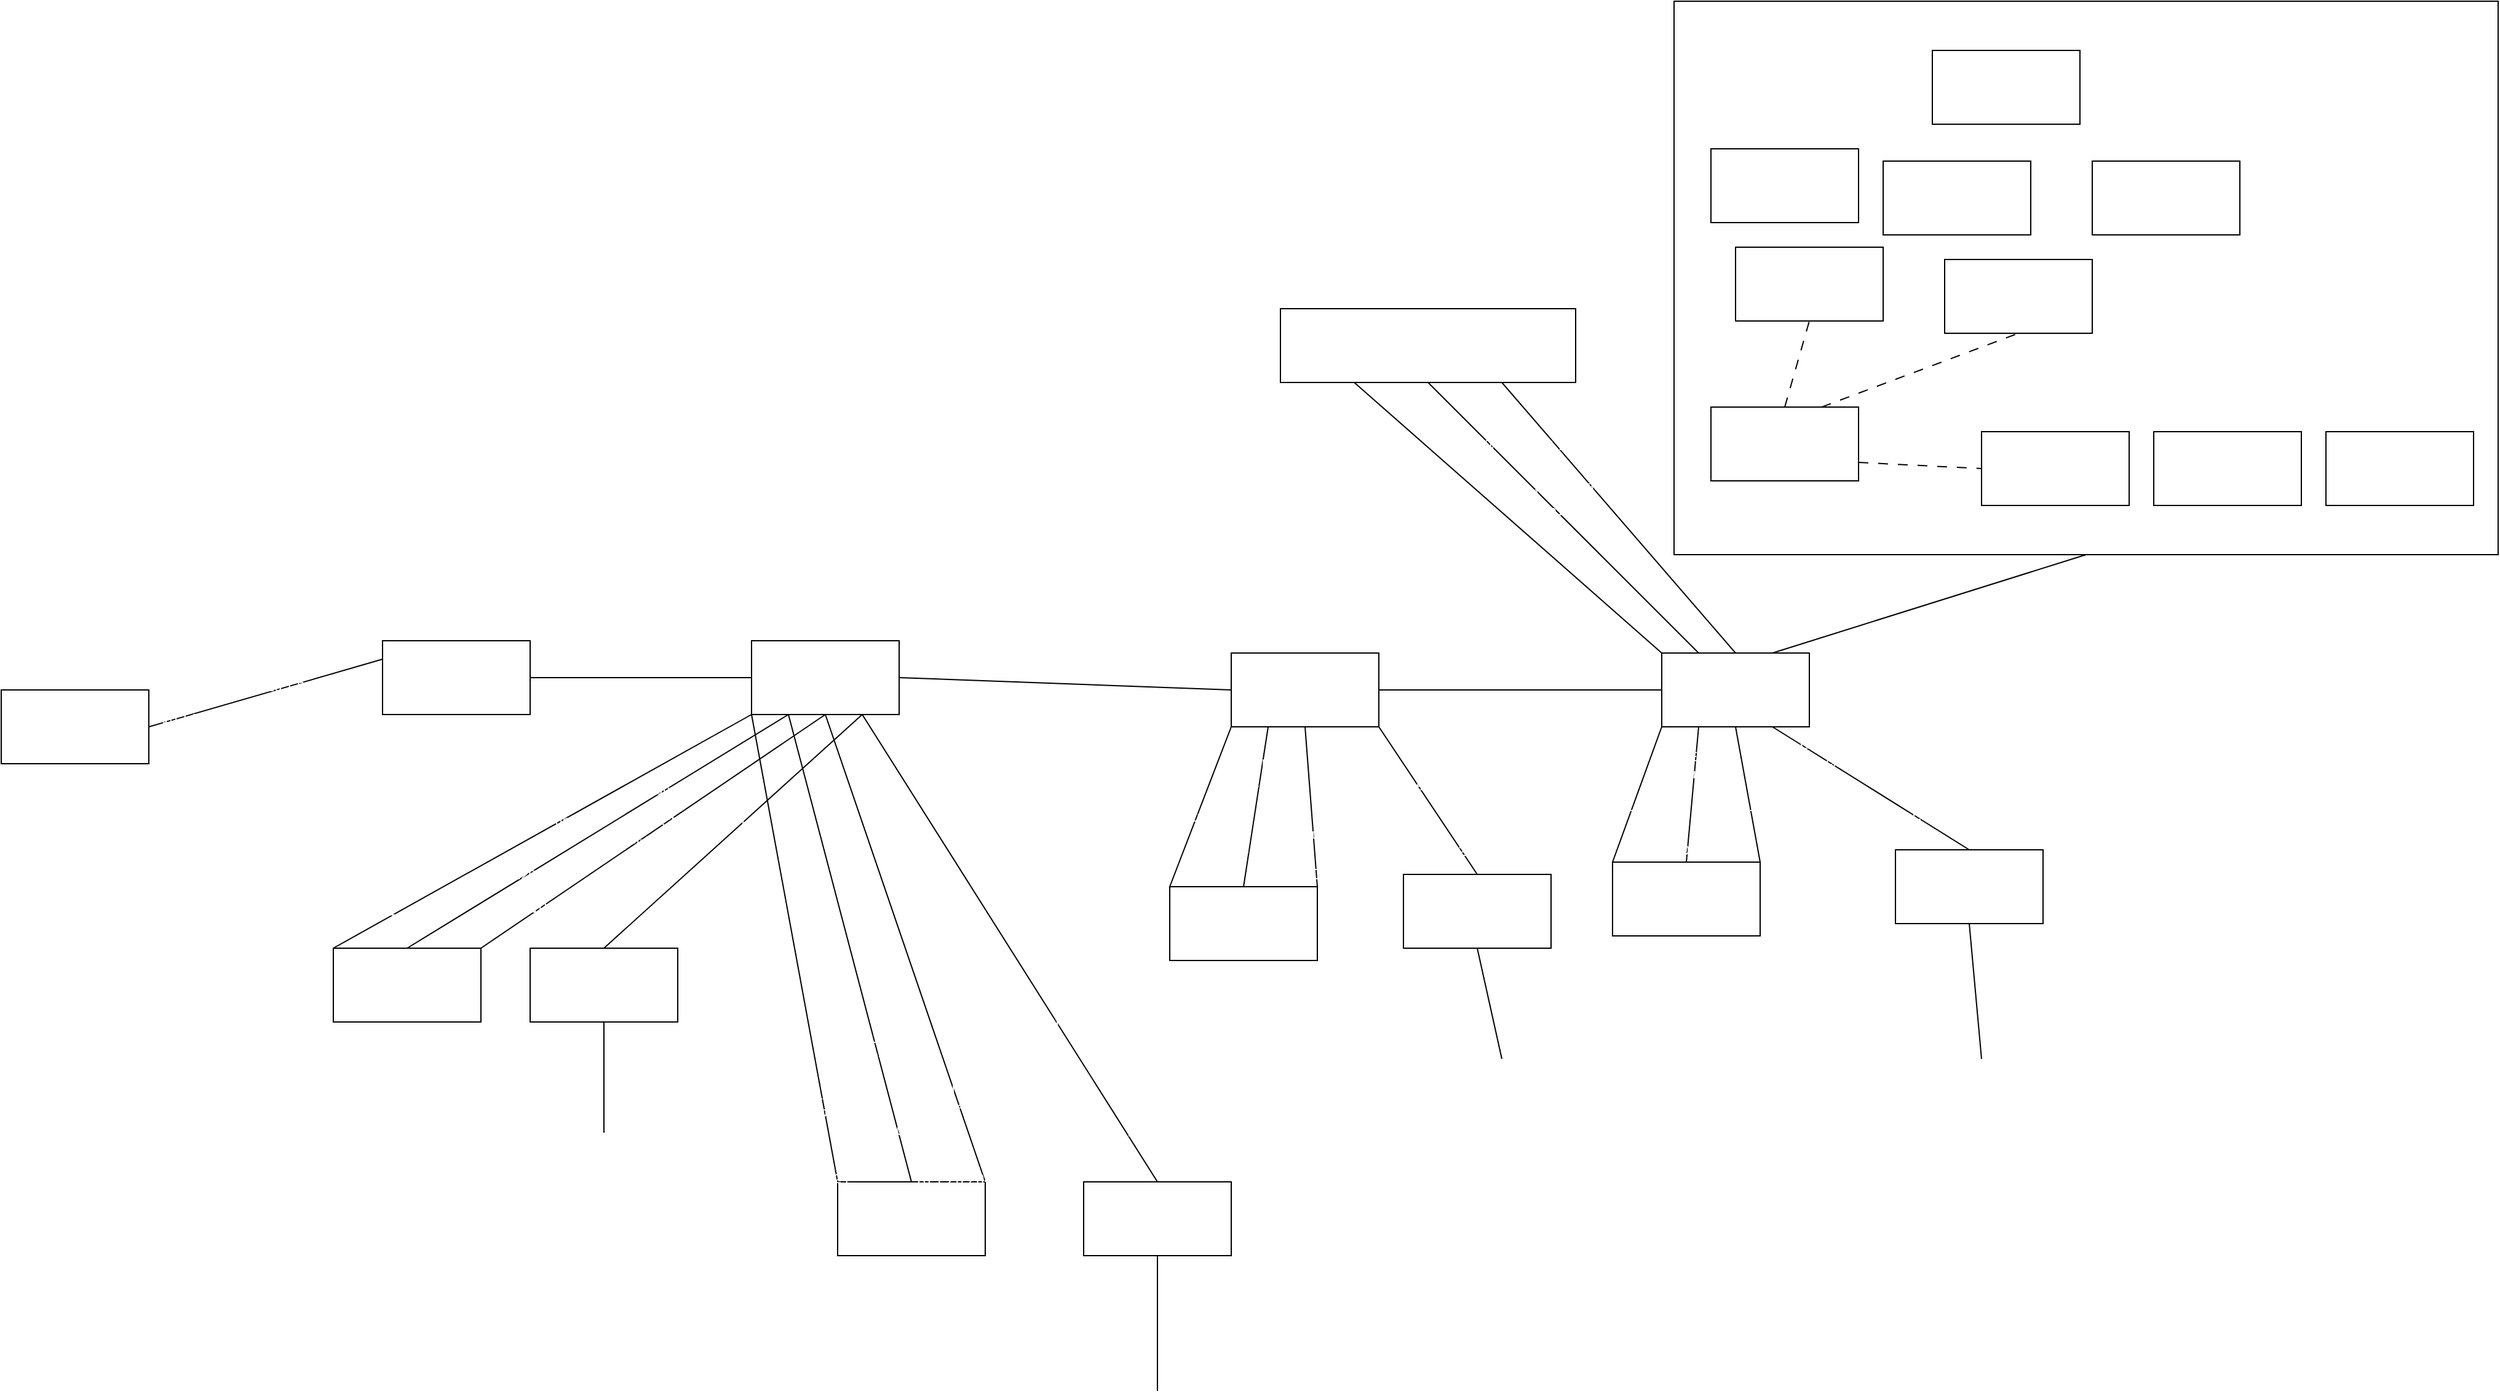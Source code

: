 <mxfile>
    <diagram id="b77qTlxBt0zyxVYEo7v-" name="Page-1">
        <mxGraphModel dx="4225" dy="2852" grid="1" gridSize="10" guides="1" tooltips="1" connect="1" arrows="1" fold="1" page="1" pageScale="1" pageWidth="850" pageHeight="1100" math="0" shadow="0">
            <root>
                <mxCell id="0"/>
                <mxCell id="1" parent="0"/>
                <mxCell id="2" value="" style="rounded=0;whiteSpace=wrap;html=1;fillColor=none;fontFamily=Helvetica;fontColor=#FFFFFF;fontStyle=0;labelBackgroundColor=none;" parent="1" vertex="1">
                    <mxGeometry x="280" y="-180" width="670" height="450" as="geometry"/>
                </mxCell>
                <mxCell id="3" value="CU-CP .50&lt;br&gt;10.1.20.50" style="rounded=0;whiteSpace=wrap;html=1;fontFamily=Helvetica;fontColor=#FFFFFF;fontStyle=0;labelBackgroundColor=none;" parent="1" vertex="1">
                    <mxGeometry x="-40" y="70" width="240" height="60" as="geometry"/>
                </mxCell>
                <mxCell id="6" value="" style="endArrow=none;html=1;entryX=0.5;entryY=1;entryDx=0;entryDy=0;exitX=0.25;exitY=0;exitDx=0;exitDy=0;fontFamily=Helvetica;fontColor=#FFFFFF;fontStyle=0;labelBackgroundColor=none;" parent="1" source="112" target="3" edge="1">
                    <mxGeometry width="50" height="50" relative="1" as="geometry">
                        <mxPoint x="97" y="280" as="sourcePoint"/>
                        <mxPoint x="-20" y="250" as="targetPoint"/>
                    </mxGeometry>
                </mxCell>
                <mxCell id="7" value="E1&lt;br&gt;if-cu-cp-e1" style="edgeLabel;html=1;align=center;verticalAlign=middle;resizable=0;points=[];fontFamily=Helvetica;fontColor=#FFFFFF;fontStyle=0;labelBackgroundColor=none;" parent="6" vertex="1" connectable="0">
                    <mxGeometry x="0.278" relative="1" as="geometry">
                        <mxPoint x="4" y="17" as="offset"/>
                    </mxGeometry>
                </mxCell>
                <mxCell id="9" value="10.1.150.50/24" style="edgeLabel;html=1;align=center;verticalAlign=middle;resizable=0;points=[];fontFamily=Helvetica;fontColor=#FFFFFF;fontStyle=0;labelBackgroundColor=none;" parent="6" vertex="1" connectable="0">
                    <mxGeometry x="0.336" y="-1" relative="1" as="geometry">
                        <mxPoint x="-44" y="-22" as="offset"/>
                    </mxGeometry>
                </mxCell>
                <mxCell id="18" value="DU .10" style="rounded=0;whiteSpace=wrap;html=1;fontFamily=Helvetica;fontColor=#FFFFFF;fontStyle=0;labelBackgroundColor=none;" parent="1" vertex="1">
                    <mxGeometry x="-770" y="340" width="120" height="60" as="geometry"/>
                </mxCell>
                <mxCell id="32" value="UE .100" style="rounded=0;whiteSpace=wrap;html=1;fontFamily=Helvetica;fontColor=#FFFFFF;fontStyle=0;labelBackgroundColor=none;" parent="1" vertex="1">
                    <mxGeometry x="-1080" y="380" width="120" height="60" as="geometry"/>
                </mxCell>
                <mxCell id="33" value="" style="endArrow=none;html=1;entryX=0.25;entryY=1;entryDx=0;entryDy=0;exitX=0;exitY=0;exitDx=0;exitDy=0;fontFamily=Helvetica;fontColor=#FFFFFF;fontStyle=0;labelBackgroundColor=none;" parent="1" source="112" target="3" edge="1">
                    <mxGeometry width="50" height="50" relative="1" as="geometry">
                        <mxPoint x="57" y="281.02" as="sourcePoint"/>
                        <mxPoint x="170" y="250" as="targetPoint"/>
                    </mxGeometry>
                </mxCell>
                <mxCell id="34" value="F1-C&lt;br&gt;if-cu-cp-f1c" style="edgeLabel;html=1;align=center;verticalAlign=middle;resizable=0;points=[];fontFamily=Helvetica;fontColor=#FFFFFF;fontStyle=0;labelBackgroundColor=none;" parent="33" vertex="1" connectable="0">
                    <mxGeometry x="0.278" relative="1" as="geometry">
                        <mxPoint x="-20" y="21" as="offset"/>
                    </mxGeometry>
                </mxCell>
                <mxCell id="36" value="10.1.100.50/24" style="edgeLabel;html=1;align=center;verticalAlign=middle;resizable=0;points=[];fontFamily=Helvetica;fontColor=#FFFFFF;fontStyle=0;labelBackgroundColor=none;" parent="33" vertex="1" connectable="0">
                    <mxGeometry x="0.652" y="1" relative="1" as="geometry">
                        <mxPoint x="-53" y="11" as="offset"/>
                    </mxGeometry>
                </mxCell>
                <mxCell id="37" value="" style="endArrow=none;html=1;entryX=0;entryY=0.25;entryDx=0;entryDy=0;exitX=1;exitY=0.5;exitDx=0;exitDy=0;fontFamily=Helvetica;fontColor=#FFFFFF;fontStyle=0;labelBackgroundColor=none;" parent="1" source="32" target="18" edge="1">
                    <mxGeometry width="50" height="50" relative="1" as="geometry">
                        <mxPoint x="-40" y="580" as="sourcePoint"/>
                        <mxPoint x="10" y="530" as="targetPoint"/>
                    </mxGeometry>
                </mxCell>
                <mxCell id="38" value="10.1.50.100/25" style="edgeLabel;html=1;align=center;verticalAlign=middle;resizable=0;points=[];fontFamily=Helvetica;fontColor=#FFFFFF;fontStyle=0;labelBackgroundColor=none;" parent="37" vertex="1" connectable="0">
                    <mxGeometry x="-0.631" y="2" relative="1" as="geometry">
                        <mxPoint x="12" y="5" as="offset"/>
                    </mxGeometry>
                </mxCell>
                <mxCell id="39" value="10.1.50.10/24" style="edgeLabel;html=1;align=center;verticalAlign=middle;resizable=0;points=[];fontFamily=Helvetica;fontColor=#FFFFFF;fontStyle=0;labelBackgroundColor=none;" parent="37" vertex="1" connectable="0">
                    <mxGeometry x="0.347" y="-4" relative="1" as="geometry">
                        <mxPoint as="offset"/>
                    </mxGeometry>
                </mxCell>
                <mxCell id="44" value="AMF&lt;br&gt;10.1.20.10" style="rounded=0;whiteSpace=wrap;html=1;fontFamily=Helvetica;fontColor=#FFFFFF;fontStyle=0;labelBackgroundColor=none;" parent="1" vertex="1">
                    <mxGeometry x="310" y="150" width="120" height="60" as="geometry"/>
                </mxCell>
                <mxCell id="49" value="SMF-1&lt;br&gt;10.1.20.51" style="rounded=0;whiteSpace=wrap;html=1;fontFamily=Helvetica;fontColor=#FFFFFF;fontStyle=0;labelBackgroundColor=none;" parent="1" vertex="1">
                    <mxGeometry x="530" y="170" width="120" height="60" as="geometry"/>
                </mxCell>
                <mxCell id="50" value="" style="endArrow=none;html=1;exitX=1;exitY=0.75;exitDx=0;exitDy=0;entryX=0;entryY=0.5;entryDx=0;entryDy=0;dashed=1;dashPattern=8 8;fontFamily=Helvetica;fontColor=#FFFFFF;fontStyle=0;labelBackgroundColor=none;" parent="1" source="44" target="49" edge="1">
                    <mxGeometry width="50" height="50" relative="1" as="geometry">
                        <mxPoint x="500" y="160" as="sourcePoint"/>
                        <mxPoint x="550" y="110" as="targetPoint"/>
                    </mxGeometry>
                </mxCell>
                <mxCell id="51" value="AUSF&lt;br&gt;10.1.20.12" style="rounded=0;whiteSpace=wrap;html=1;fontFamily=Helvetica;fontColor=#FFFFFF;fontStyle=0;labelBackgroundColor=none;" parent="1" vertex="1">
                    <mxGeometry x="330" y="20" width="120" height="60" as="geometry"/>
                </mxCell>
                <mxCell id="52" value="UDM&lt;br&gt;10.1.20.13" style="rounded=0;whiteSpace=wrap;html=1;fontFamily=Helvetica;fontColor=#FFFFFF;fontStyle=0;labelBackgroundColor=none;" parent="1" vertex="1">
                    <mxGeometry x="500" y="30" width="120" height="60" as="geometry"/>
                </mxCell>
                <mxCell id="53" value="" style="endArrow=none;html=1;exitX=0.5;exitY=0;exitDx=0;exitDy=0;entryX=0.5;entryY=1;entryDx=0;entryDy=0;dashed=1;dashPattern=8 8;fontFamily=Helvetica;fontColor=#FFFFFF;fontStyle=0;labelBackgroundColor=none;" parent="1" source="44" target="51" edge="1">
                    <mxGeometry width="50" height="50" relative="1" as="geometry">
                        <mxPoint x="440" y="175" as="sourcePoint"/>
                        <mxPoint x="770" y="170" as="targetPoint"/>
                    </mxGeometry>
                </mxCell>
                <mxCell id="54" value="" style="endArrow=none;html=1;exitX=0.75;exitY=0;exitDx=0;exitDy=0;entryX=0.5;entryY=1;entryDx=0;entryDy=0;dashed=1;dashPattern=8 8;fontFamily=Helvetica;fontColor=#FFFFFF;fontStyle=0;labelBackgroundColor=none;" parent="1" source="44" target="52" edge="1">
                    <mxGeometry width="50" height="50" relative="1" as="geometry">
                        <mxPoint x="450" y="185" as="sourcePoint"/>
                        <mxPoint x="780" y="180" as="targetPoint"/>
                    </mxGeometry>
                </mxCell>
                <mxCell id="55" value="UDR&lt;br&gt;10.1.20.14" style="rounded=0;whiteSpace=wrap;html=1;fontFamily=Helvetica;fontColor=#FFFFFF;fontStyle=0;labelBackgroundColor=none;" parent="1" vertex="1">
                    <mxGeometry x="450" y="-50" width="120" height="60" as="geometry"/>
                </mxCell>
                <mxCell id="56" value="NRF&lt;br&gt;10.1.20.15" style="rounded=0;whiteSpace=wrap;html=1;fontFamily=Helvetica;fontColor=#FFFFFF;fontStyle=0;labelBackgroundColor=none;" parent="1" vertex="1">
                    <mxGeometry x="620" y="-50" width="120" height="60" as="geometry"/>
                </mxCell>
                <mxCell id="69" value="10.1.20.0/24" style="text;html=1;align=center;verticalAlign=middle;resizable=0;points=[];autosize=1;strokeColor=none;fillColor=none;fontFamily=Helvetica;fontColor=#FFFFFF;fontStyle=0;labelBackgroundColor=none;" parent="1" vertex="1">
                    <mxGeometry x="285" y="-90" width="90" height="30" as="geometry"/>
                </mxCell>
                <mxCell id="72" value="MYSQL&lt;br&gt;10.1.20.16" style="rounded=0;whiteSpace=wrap;html=1;fontFamily=Helvetica;fontColor=#FFFFFF;fontStyle=0;labelBackgroundColor=none;" parent="1" vertex="1">
                    <mxGeometry x="310" y="-60" width="120" height="60" as="geometry"/>
                </mxCell>
                <mxCell id="73" value="" style="endArrow=none;html=1;exitX=1;exitY=0.5;exitDx=0;exitDy=0;entryX=0;entryY=0.5;entryDx=0;entryDy=0;fontFamily=Helvetica;fontColor=#FFFFFF;fontStyle=0;labelBackgroundColor=none;" parent="1" source="18" target="110" edge="1">
                    <mxGeometry width="50" height="50" relative="1" as="geometry">
                        <mxPoint x="-30" y="520" as="sourcePoint"/>
                        <mxPoint x="-252.34" y="507.02" as="targetPoint"/>
                    </mxGeometry>
                </mxCell>
                <mxCell id="74" value="F1-UC&lt;br&gt;if-du-f1uc" style="edgeLabel;html=1;align=center;verticalAlign=middle;resizable=0;points=[];fontFamily=Helvetica;fontColor=#FFFFFF;fontStyle=0;labelBackgroundColor=none;" parent="73" vertex="1" connectable="0">
                    <mxGeometry x="0.188" y="1" relative="1" as="geometry">
                        <mxPoint x="-7" y="-19" as="offset"/>
                    </mxGeometry>
                </mxCell>
                <mxCell id="160" value="10.1.100.10" style="edgeLabel;html=1;align=center;verticalAlign=middle;resizable=0;points=[];fontFamily=Helvetica;fontColor=#FFFFFF;fontStyle=0;labelBackgroundColor=none;" parent="73" vertex="1" connectable="0">
                    <mxGeometry x="-0.616" relative="1" as="geometry">
                        <mxPoint y="20" as="offset"/>
                    </mxGeometry>
                </mxCell>
                <mxCell id="89" value="CU-UP-1 .201" style="rounded=0;whiteSpace=wrap;html=1;fontFamily=Helvetica;fontColor=#FFFFFF;fontStyle=0;labelBackgroundColor=none;" parent="1" vertex="1">
                    <mxGeometry x="-810" y="590" width="120" height="60" as="geometry"/>
                </mxCell>
                <mxCell id="90" value="" style="endArrow=none;html=1;entryX=0.5;entryY=0;entryDx=0;entryDy=0;exitX=0.25;exitY=1;exitDx=0;exitDy=0;fontFamily=Helvetica;fontColor=#FFFFFF;fontStyle=0;labelBackgroundColor=none;" parent="1" source="110" target="89" edge="1">
                    <mxGeometry width="50" height="50" relative="1" as="geometry">
                        <mxPoint x="-248.77" y="506.637" as="sourcePoint"/>
                        <mxPoint x="-120" y="487.72" as="targetPoint"/>
                    </mxGeometry>
                </mxCell>
                <mxCell id="91" value="E1&lt;br&gt;if-cu-up-1-e1" style="edgeLabel;html=1;align=center;verticalAlign=middle;resizable=0;points=[];fontFamily=Helvetica;fontColor=#FFFFFF;fontStyle=0;labelBackgroundColor=none;" parent="90" vertex="1" connectable="0">
                    <mxGeometry x="-0.346" y="1" relative="1" as="geometry">
                        <mxPoint x="-1" y="-9" as="offset"/>
                    </mxGeometry>
                </mxCell>
                <mxCell id="93" value="10.1.150.201/24" style="edgeLabel;html=1;align=center;verticalAlign=middle;resizable=0;points=[];fontFamily=Helvetica;fontColor=#FFFFFF;fontStyle=0;labelBackgroundColor=none;" parent="90" vertex="1" connectable="0">
                    <mxGeometry x="0.459" relative="1" as="geometry">
                        <mxPoint x="2" y="-9" as="offset"/>
                    </mxGeometry>
                </mxCell>
                <mxCell id="94" value="" style="endArrow=none;html=1;entryX=0;entryY=1;entryDx=0;entryDy=0;exitX=0;exitY=0;exitDx=0;exitDy=0;fontFamily=Helvetica;fontColor=#FFFFFF;fontStyle=0;labelBackgroundColor=none;" parent="1" source="89" target="110" edge="1">
                    <mxGeometry width="50" height="50" relative="1" as="geometry">
                        <mxPoint x="-240" y="717.72" as="sourcePoint"/>
                        <mxPoint x="-261.79" y="507.02" as="targetPoint"/>
                    </mxGeometry>
                </mxCell>
                <mxCell id="95" value="F1-U&lt;br&gt;if-cu-up-1-f1u" style="edgeLabel;html=1;align=center;verticalAlign=middle;resizable=0;points=[];fontFamily=Helvetica;fontColor=#FFFFFF;fontStyle=0;labelBackgroundColor=none;" parent="94" vertex="1" connectable="0">
                    <mxGeometry x="0.244" relative="1" as="geometry">
                        <mxPoint x="-24" y="7" as="offset"/>
                    </mxGeometry>
                </mxCell>
                <mxCell id="97" value="10.1.100.201/24" style="edgeLabel;html=1;align=center;verticalAlign=middle;resizable=0;points=[];fontFamily=Helvetica;fontColor=#FFFFFF;fontStyle=0;labelBackgroundColor=none;" parent="94" vertex="1" connectable="0">
                    <mxGeometry x="-0.605" y="1" relative="1" as="geometry">
                        <mxPoint x="-57" y="9" as="offset"/>
                    </mxGeometry>
                </mxCell>
                <mxCell id="98" value="" style="endArrow=none;html=1;exitX=0.5;exitY=0;exitDx=0;exitDy=0;entryX=0.75;entryY=1;entryDx=0;entryDy=0;fontFamily=Helvetica;fontColor=#FFFFFF;fontStyle=0;labelBackgroundColor=none;" parent="1" source="102" target="110" edge="1">
                    <mxGeometry width="50" height="50" relative="1" as="geometry">
                        <mxPoint x="-247.88" y="507.98" as="sourcePoint"/>
                        <mxPoint x="-380" y="400" as="targetPoint"/>
                    </mxGeometry>
                </mxCell>
                <mxCell id="162" value="CN&lt;br&gt;if-upf-1-cn" style="edgeLabel;html=1;align=center;verticalAlign=middle;resizable=0;points=[];fontFamily=Helvetica;fontColor=#FFFFFF;fontStyle=0;labelBackgroundColor=none;" parent="98" vertex="1" connectable="0">
                    <mxGeometry x="-0.073" y="-1" relative="1" as="geometry">
                        <mxPoint x="8" y="-21" as="offset"/>
                    </mxGeometry>
                </mxCell>
                <mxCell id="184" value="&lt;span style=&quot;font-size: 12px;&quot;&gt;10.1.20.101&lt;/span&gt;" style="edgeLabel;html=1;align=center;verticalAlign=middle;resizable=0;points=[];fontFamily=Helvetica;fontColor=#FFFFFF;fontStyle=0;labelBackgroundColor=none;" parent="98" vertex="1" connectable="0">
                    <mxGeometry x="-0.429" y="1" relative="1" as="geometry">
                        <mxPoint x="47" y="19" as="offset"/>
                    </mxGeometry>
                </mxCell>
                <mxCell id="102" value="UPF-1 .101" style="rounded=0;whiteSpace=wrap;html=1;fontFamily=Helvetica;fontColor=#FFFFFF;fontStyle=0;labelBackgroundColor=none;" parent="1" vertex="1">
                    <mxGeometry x="-650" y="590" width="120" height="60" as="geometry"/>
                </mxCell>
                <mxCell id="107" value="" style="endArrow=none;html=1;entryX=0.5;entryY=1;entryDx=0;entryDy=0;fontFamily=Helvetica;fontColor=#FFFFFF;fontStyle=0;labelBackgroundColor=none;" parent="1" target="102" edge="1">
                    <mxGeometry width="50" height="50" relative="1" as="geometry">
                        <mxPoint x="-590" y="740" as="sourcePoint"/>
                        <mxPoint x="380" y="650" as="targetPoint"/>
                    </mxGeometry>
                </mxCell>
                <mxCell id="108" value="N6" style="edgeLabel;html=1;align=center;verticalAlign=middle;resizable=0;points=[];fontFamily=Helvetica;fontColor=#FFFFFF;fontStyle=0;labelBackgroundColor=none;" parent="107" vertex="1" connectable="0">
                    <mxGeometry x="0.24" y="-1" relative="1" as="geometry">
                        <mxPoint x="9" y="-13" as="offset"/>
                    </mxGeometry>
                </mxCell>
                <mxCell id="110" value="Edge L3Switch" style="rounded=0;whiteSpace=wrap;html=1;fontFamily=Helvetica;fontColor=#FFFFFF;fontStyle=0;labelBackgroundColor=none;" parent="1" vertex="1">
                    <mxGeometry x="-470" y="340" width="120" height="60" as="geometry"/>
                </mxCell>
                <mxCell id="111" value="Regional L3Switch" style="rounded=0;whiteSpace=wrap;html=1;fontFamily=Helvetica;fontColor=#FFFFFF;fontStyle=0;labelBackgroundColor=none;" parent="1" vertex="1">
                    <mxGeometry x="-80" y="350" width="120" height="60" as="geometry"/>
                </mxCell>
                <mxCell id="112" value="Core L3Switch" style="rounded=0;whiteSpace=wrap;html=1;fontFamily=Helvetica;fontColor=#FFFFFF;fontStyle=0;labelBackgroundColor=none;" parent="1" vertex="1">
                    <mxGeometry x="270" y="350" width="120" height="60" as="geometry"/>
                </mxCell>
                <mxCell id="114" value="" style="endArrow=none;html=1;exitX=1;exitY=0.5;exitDx=0;exitDy=0;entryX=0;entryY=0.5;entryDx=0;entryDy=0;fontFamily=Helvetica;fontColor=#FFFFFF;fontStyle=0;labelBackgroundColor=none;" parent="1" source="110" target="111" edge="1">
                    <mxGeometry width="50" height="50" relative="1" as="geometry">
                        <mxPoint x="-200" y="380" as="sourcePoint"/>
                        <mxPoint x="-150" y="330" as="targetPoint"/>
                    </mxGeometry>
                </mxCell>
                <mxCell id="117" value="if-edge-region" style="edgeLabel;html=1;align=center;verticalAlign=middle;resizable=0;points=[];fontFamily=Helvetica;fontColor=#FFFFFF;fontStyle=0;labelBackgroundColor=none;" parent="114" vertex="1" connectable="0">
                    <mxGeometry x="0.755" y="-3" relative="1" as="geometry">
                        <mxPoint x="-77" y="-22" as="offset"/>
                    </mxGeometry>
                </mxCell>
                <mxCell id="115" value="" style="endArrow=none;html=1;exitX=0;exitY=0.5;exitDx=0;exitDy=0;entryX=1;entryY=0.5;entryDx=0;entryDy=0;fontFamily=Helvetica;fontColor=#FFFFFF;fontStyle=0;labelBackgroundColor=none;" parent="1" source="112" target="111" edge="1">
                    <mxGeometry width="50" height="50" relative="1" as="geometry">
                        <mxPoint x="-160.0" y="420" as="sourcePoint"/>
                        <mxPoint x="40.0" y="420" as="targetPoint"/>
                    </mxGeometry>
                </mxCell>
                <mxCell id="119" value="if-region-core" style="edgeLabel;html=1;align=center;verticalAlign=middle;resizable=0;points=[];fontFamily=Helvetica;fontColor=#FFFFFF;fontStyle=0;labelBackgroundColor=none;" parent="115" vertex="1" connectable="0">
                    <mxGeometry x="-0.74" y="1" relative="1" as="geometry">
                        <mxPoint x="-70" y="-11" as="offset"/>
                    </mxGeometry>
                </mxCell>
                <mxCell id="121" value="CU-UP-2 .202" style="rounded=0;whiteSpace=wrap;html=1;fontFamily=Helvetica;fontColor=#FFFFFF;fontStyle=0;labelBackgroundColor=none;" parent="1" vertex="1">
                    <mxGeometry x="-130" y="540" width="120" height="60" as="geometry"/>
                </mxCell>
                <mxCell id="122" value="" style="endArrow=none;html=1;entryX=0.5;entryY=0;entryDx=0;entryDy=0;exitX=0.25;exitY=1;exitDx=0;exitDy=0;fontFamily=Helvetica;fontColor=#FFFFFF;fontStyle=0;labelBackgroundColor=none;" parent="1" source="111" target="121" edge="1">
                    <mxGeometry width="50" height="50" relative="1" as="geometry">
                        <mxPoint x="245.0" y="431.9" as="sourcePoint"/>
                        <mxPoint x="355" y="479.62" as="targetPoint"/>
                    </mxGeometry>
                </mxCell>
                <mxCell id="123" value="E1&lt;br&gt;&lt;div style=&quot;font-size: 14px; line-height: 19px;&quot;&gt;&lt;span style=&quot;&quot;&gt;if-cu-up-2-e1&lt;/span&gt;&lt;/div&gt;" style="edgeLabel;html=1;align=center;verticalAlign=middle;resizable=0;points=[];fontFamily=Helvetica;fontColor=#FFFFFF;fontStyle=0;labelBackgroundColor=none;" parent="122" vertex="1" connectable="0">
                    <mxGeometry x="-0.346" y="1" relative="1" as="geometry">
                        <mxPoint x="6" y="-3" as="offset"/>
                    </mxGeometry>
                </mxCell>
                <mxCell id="125" value="10.1.150.202/24" style="edgeLabel;html=1;align=center;verticalAlign=middle;resizable=0;points=[];fontFamily=Helvetica;fontColor=#FFFFFF;fontStyle=0;labelBackgroundColor=none;" parent="122" vertex="1" connectable="0">
                    <mxGeometry x="0.459" relative="1" as="geometry">
                        <mxPoint x="-5" y="5" as="offset"/>
                    </mxGeometry>
                </mxCell>
                <mxCell id="126" value="" style="endArrow=none;html=1;entryX=0;entryY=1;entryDx=0;entryDy=0;exitX=0;exitY=0;exitDx=0;exitDy=0;fontFamily=Helvetica;fontColor=#FFFFFF;fontStyle=0;labelBackgroundColor=none;" parent="1" source="121" target="111" edge="1">
                    <mxGeometry width="50" height="50" relative="1" as="geometry">
                        <mxPoint x="235" y="709.62" as="sourcePoint"/>
                        <mxPoint x="215.0" y="431.9" as="targetPoint"/>
                    </mxGeometry>
                </mxCell>
                <mxCell id="127" value="F1-U&lt;br&gt;if-cu-up-2-f1u" style="edgeLabel;html=1;align=center;verticalAlign=middle;resizable=0;points=[];fontFamily=Helvetica;fontColor=#FFFFFF;fontStyle=0;labelBackgroundColor=none;" parent="126" vertex="1" connectable="0">
                    <mxGeometry x="0.244" relative="1" as="geometry">
                        <mxPoint x="-36" y="16" as="offset"/>
                    </mxGeometry>
                </mxCell>
                <mxCell id="129" value="10.1.100.202/24" style="edgeLabel;html=1;align=center;verticalAlign=middle;resizable=0;points=[];fontFamily=Helvetica;fontColor=#FFFFFF;fontStyle=0;labelBackgroundColor=none;" parent="126" vertex="1" connectable="0">
                    <mxGeometry x="-0.605" y="1" relative="1" as="geometry">
                        <mxPoint x="-44" y="9" as="offset"/>
                    </mxGeometry>
                </mxCell>
                <mxCell id="133" value="UPF-2 .102" style="rounded=0;whiteSpace=wrap;html=1;fontFamily=Helvetica;fontColor=#FFFFFF;fontStyle=0;labelBackgroundColor=none;" parent="1" vertex="1">
                    <mxGeometry x="60" y="530" width="120" height="60" as="geometry"/>
                </mxCell>
                <mxCell id="153" value="F1-UC: 100" style="text;html=1;align=center;verticalAlign=middle;resizable=0;points=[];autosize=1;strokeColor=none;fillColor=none;fontFamily=Helvetica;fontColor=#FFFFFF;fontStyle=0;labelBackgroundColor=none;" parent="1" vertex="1">
                    <mxGeometry x="-435" y="50" width="90" height="30" as="geometry"/>
                </mxCell>
                <mxCell id="154" value="E1: 150" style="text;html=1;align=center;verticalAlign=middle;resizable=0;points=[];autosize=1;strokeColor=none;fillColor=none;fontFamily=Helvetica;fontColor=#FFFFFF;fontStyle=0;labelBackgroundColor=none;" parent="1" vertex="1">
                    <mxGeometry x="-430" y="80" width="60" height="30" as="geometry"/>
                </mxCell>
                <mxCell id="163" value="CU-UP-3 .203" style="rounded=0;whiteSpace=wrap;html=1;fontFamily=Helvetica;fontColor=#FFFFFF;fontStyle=0;labelBackgroundColor=none;" parent="1" vertex="1">
                    <mxGeometry x="230" y="520" width="120" height="60" as="geometry"/>
                </mxCell>
                <mxCell id="164" value="" style="endArrow=none;html=1;entryX=0.5;entryY=0;entryDx=0;entryDy=0;exitX=0.25;exitY=1;exitDx=0;exitDy=0;fontFamily=Helvetica;fontColor=#FFFFFF;fontStyle=0;labelBackgroundColor=none;" parent="1" source="112" target="163" edge="1">
                    <mxGeometry width="50" height="50" relative="1" as="geometry">
                        <mxPoint x="400" y="440" as="sourcePoint"/>
                        <mxPoint x="725" y="509.62" as="targetPoint"/>
                    </mxGeometry>
                </mxCell>
                <mxCell id="166" value="10.1.150.203/24" style="edgeLabel;html=1;align=center;verticalAlign=middle;resizable=0;points=[];fontFamily=Helvetica;fontColor=#FFFFFF;fontStyle=0;labelBackgroundColor=none;" parent="164" vertex="1" connectable="0">
                    <mxGeometry x="0.459" relative="1" as="geometry">
                        <mxPoint x="-4" y="20" as="offset"/>
                    </mxGeometry>
                </mxCell>
                <mxCell id="219" value="E1&lt;br&gt;if-cu-up-3-e1" style="edgeLabel;html=1;align=center;verticalAlign=middle;resizable=0;points=[];fontFamily=Helvetica;fontColor=#FFFFFF;fontStyle=0;labelBackgroundColor=none;" parent="164" vertex="1" connectable="0">
                    <mxGeometry x="-0.681" y="-1" relative="1" as="geometry">
                        <mxPoint y="13" as="offset"/>
                    </mxGeometry>
                </mxCell>
                <mxCell id="167" value="" style="endArrow=none;html=1;entryX=0;entryY=1;entryDx=0;entryDy=0;exitX=0;exitY=0;exitDx=0;exitDy=0;fontFamily=Helvetica;fontColor=#FFFFFF;fontStyle=0;labelBackgroundColor=none;" parent="1" source="163" target="112" edge="1">
                    <mxGeometry width="50" height="50" relative="1" as="geometry">
                        <mxPoint x="605" y="739.62" as="sourcePoint"/>
                        <mxPoint x="340" y="440" as="targetPoint"/>
                    </mxGeometry>
                </mxCell>
                <mxCell id="169" value="10.1.100.203/24" style="edgeLabel;html=1;align=center;verticalAlign=middle;resizable=0;points=[];fontFamily=Helvetica;fontColor=#FFFFFF;fontStyle=0;labelBackgroundColor=none;" parent="167" vertex="1" connectable="0">
                    <mxGeometry x="-0.605" y="1" relative="1" as="geometry">
                        <mxPoint x="-44" y="9" as="offset"/>
                    </mxGeometry>
                </mxCell>
                <mxCell id="220" value="F1-U&lt;br&gt;if-cu-up-3-f1u" style="edgeLabel;html=1;align=center;verticalAlign=middle;resizable=0;points=[];fontFamily=Helvetica;fontColor=#FFFFFF;fontStyle=0;labelBackgroundColor=none;" parent="167" vertex="1" connectable="0">
                    <mxGeometry x="0.462" relative="1" as="geometry">
                        <mxPoint x="-29" y="30" as="offset"/>
                    </mxGeometry>
                </mxCell>
                <mxCell id="172" value="UPF-3 .103" style="rounded=0;whiteSpace=wrap;html=1;fontFamily=Helvetica;fontColor=#FFFFFF;fontStyle=0;labelBackgroundColor=none;" parent="1" vertex="1">
                    <mxGeometry x="460" y="510" width="120" height="60" as="geometry"/>
                </mxCell>
                <mxCell id="176" value="" style="endArrow=none;html=1;entryX=0.5;entryY=1;entryDx=0;entryDy=0;fontFamily=Helvetica;fontColor=#FFFFFF;fontStyle=0;labelBackgroundColor=none;" parent="1" target="133" edge="1">
                    <mxGeometry width="50" height="50" relative="1" as="geometry">
                        <mxPoint x="140" y="680" as="sourcePoint"/>
                        <mxPoint x="-240" y="610" as="targetPoint"/>
                    </mxGeometry>
                </mxCell>
                <mxCell id="177" value="N6" style="edgeLabel;html=1;align=center;verticalAlign=middle;resizable=0;points=[];fontFamily=Helvetica;fontColor=#FFFFFF;fontStyle=0;labelBackgroundColor=none;" parent="176" vertex="1" connectable="0">
                    <mxGeometry x="0.24" y="-1" relative="1" as="geometry">
                        <mxPoint x="9" y="-13" as="offset"/>
                    </mxGeometry>
                </mxCell>
                <mxCell id="178" value="" style="endArrow=none;html=1;entryX=0.5;entryY=1;entryDx=0;entryDy=0;fontFamily=Helvetica;fontColor=#FFFFFF;fontStyle=0;labelBackgroundColor=none;" parent="1" target="172" edge="1">
                    <mxGeometry width="50" height="50" relative="1" as="geometry">
                        <mxPoint x="530" y="680" as="sourcePoint"/>
                        <mxPoint x="150" y="610" as="targetPoint"/>
                    </mxGeometry>
                </mxCell>
                <mxCell id="179" value="N6" style="edgeLabel;html=1;align=center;verticalAlign=middle;resizable=0;points=[];fontFamily=Helvetica;fontColor=#FFFFFF;fontStyle=0;labelBackgroundColor=none;" parent="178" vertex="1" connectable="0">
                    <mxGeometry x="0.24" y="-1" relative="1" as="geometry">
                        <mxPoint x="9" y="-13" as="offset"/>
                    </mxGeometry>
                </mxCell>
                <mxCell id="180" value="CN: 20" style="text;html=1;align=center;verticalAlign=middle;resizable=0;points=[];autosize=1;strokeColor=none;fillColor=none;fontFamily=Helvetica;fontColor=#FFFFFF;fontStyle=0;labelBackgroundColor=none;" parent="1" vertex="1">
                    <mxGeometry x="-430" y="20" width="60" height="30" as="geometry"/>
                </mxCell>
                <mxCell id="181" value="" style="endArrow=none;html=1;entryX=1;entryY=0;entryDx=0;entryDy=0;exitX=0.5;exitY=1;exitDx=0;exitDy=0;fontFamily=Helvetica;fontColor=#FFFFFF;fontStyle=0;labelBackgroundColor=none;" parent="1" source="110" target="89" edge="1">
                    <mxGeometry width="50" height="50" relative="1" as="geometry">
                        <mxPoint x="-400" y="410" as="sourcePoint"/>
                        <mxPoint x="-490" y="550" as="targetPoint"/>
                    </mxGeometry>
                </mxCell>
                <mxCell id="182" value="CN&lt;br&gt;if-cu-up-1-cn" style="edgeLabel;html=1;align=center;verticalAlign=middle;resizable=0;points=[];fontFamily=Helvetica;fontColor=#FFFFFF;fontStyle=0;labelBackgroundColor=none;" parent="181" vertex="1" connectable="0">
                    <mxGeometry x="-0.346" y="1" relative="1" as="geometry">
                        <mxPoint x="-35" y="31" as="offset"/>
                    </mxGeometry>
                </mxCell>
                <mxCell id="183" value="&lt;span style=&quot;font-size: 12px;&quot;&gt;10.1.20.201/24&lt;/span&gt;" style="edgeLabel;html=1;align=center;verticalAlign=middle;resizable=0;points=[];fontFamily=Helvetica;fontColor=#FFFFFF;fontStyle=0;labelBackgroundColor=none;" parent="181" vertex="1" connectable="0">
                    <mxGeometry x="0.459" relative="1" as="geometry">
                        <mxPoint x="4" y="18" as="offset"/>
                    </mxGeometry>
                </mxCell>
                <mxCell id="185" value="" style="endArrow=none;html=1;entryX=1;entryY=0;entryDx=0;entryDy=0;exitX=0.5;exitY=1;exitDx=0;exitDy=0;fontFamily=Helvetica;fontColor=#FFFFFF;fontStyle=0;labelBackgroundColor=none;" parent="1" source="111" target="121" edge="1">
                    <mxGeometry width="50" height="50" relative="1" as="geometry">
                        <mxPoint x="-370" y="410" as="sourcePoint"/>
                        <mxPoint x="-430" y="550" as="targetPoint"/>
                    </mxGeometry>
                </mxCell>
                <mxCell id="186" value="CN&lt;br&gt;if-cu-up-2-cn" style="edgeLabel;html=1;align=center;verticalAlign=middle;resizable=0;points=[];fontFamily=Helvetica;fontColor=#FFFFFF;fontStyle=0;labelBackgroundColor=none;" parent="185" vertex="1" connectable="0">
                    <mxGeometry x="-0.346" y="1" relative="1" as="geometry">
                        <mxPoint x="16" y="37" as="offset"/>
                    </mxGeometry>
                </mxCell>
                <mxCell id="187" value="&lt;span style=&quot;font-size: 12px;&quot;&gt;10.1.20.202/24&lt;/span&gt;" style="edgeLabel;html=1;align=center;verticalAlign=middle;resizable=0;points=[];fontFamily=Helvetica;fontColor=#FFFFFF;fontStyle=0;labelBackgroundColor=none;" parent="185" vertex="1" connectable="0">
                    <mxGeometry x="0.459" relative="1" as="geometry">
                        <mxPoint x="4" y="25" as="offset"/>
                    </mxGeometry>
                </mxCell>
                <mxCell id="188" value="" style="endArrow=none;html=1;exitX=0.5;exitY=0;exitDx=0;exitDy=0;entryX=1;entryY=1;entryDx=0;entryDy=0;fontFamily=Helvetica;fontColor=#FFFFFF;fontStyle=0;labelBackgroundColor=none;" parent="1" source="133" target="111" edge="1">
                    <mxGeometry width="50" height="50" relative="1" as="geometry">
                        <mxPoint x="-300" y="580" as="sourcePoint"/>
                        <mxPoint x="-340" y="410" as="targetPoint"/>
                    </mxGeometry>
                </mxCell>
                <mxCell id="189" value="CN&lt;br style=&quot;border-color: var(--border-color);&quot;&gt;if-upf-2-cn" style="edgeLabel;html=1;align=center;verticalAlign=middle;resizable=0;points=[];fontFamily=Helvetica;fontColor=#FFFFFF;fontStyle=0;labelBackgroundColor=none;" parent="188" vertex="1" connectable="0">
                    <mxGeometry x="-0.073" y="-1" relative="1" as="geometry">
                        <mxPoint x="8" y="-21" as="offset"/>
                    </mxGeometry>
                </mxCell>
                <mxCell id="190" value="&lt;span style=&quot;font-size: 12px;&quot;&gt;10.1.20.102&lt;/span&gt;" style="edgeLabel;html=1;align=center;verticalAlign=middle;resizable=0;points=[];fontFamily=Helvetica;fontColor=#FFFFFF;fontStyle=0;labelBackgroundColor=none;" parent="188" vertex="1" connectable="0">
                    <mxGeometry x="-0.429" y="1" relative="1" as="geometry">
                        <mxPoint x="12" y="14" as="offset"/>
                    </mxGeometry>
                </mxCell>
                <mxCell id="191" value="" style="endArrow=none;html=1;exitX=0.5;exitY=1;exitDx=0;exitDy=0;entryX=1;entryY=0;entryDx=0;entryDy=0;fontFamily=Helvetica;fontColor=#FFFFFF;fontStyle=0;labelBackgroundColor=none;" parent="1" source="112" target="163" edge="1">
                    <mxGeometry width="50" height="50" relative="1" as="geometry">
                        <mxPoint x="50" y="420" as="sourcePoint"/>
                        <mxPoint x="450" y="480" as="targetPoint"/>
                    </mxGeometry>
                </mxCell>
                <mxCell id="193" value="&lt;span style=&quot;font-size: 12px;&quot;&gt;10.1.20.203/24&lt;/span&gt;" style="edgeLabel;html=1;align=center;verticalAlign=middle;resizable=0;points=[];fontFamily=Helvetica;fontColor=#FFFFFF;fontStyle=0;labelBackgroundColor=none;" parent="191" vertex="1" connectable="0">
                    <mxGeometry x="0.459" relative="1" as="geometry">
                        <mxPoint x="45" y="20" as="offset"/>
                    </mxGeometry>
                </mxCell>
                <mxCell id="218" value="CN&lt;br&gt;if-cu-up-3-cn" style="edgeLabel;html=1;align=center;verticalAlign=middle;resizable=0;points=[];fontFamily=Helvetica;fontColor=#FFFFFF;fontStyle=0;labelBackgroundColor=none;" parent="191" vertex="1" connectable="0">
                    <mxGeometry x="-0.519" y="3" relative="1" as="geometry">
                        <mxPoint x="13" y="34" as="offset"/>
                    </mxGeometry>
                </mxCell>
                <mxCell id="194" value="" style="endArrow=none;html=1;exitX=0.5;exitY=0;exitDx=0;exitDy=0;entryX=0.75;entryY=1;entryDx=0;entryDy=0;fontFamily=Helvetica;fontColor=#FFFFFF;fontStyle=0;labelBackgroundColor=none;" parent="1" source="172" target="112" edge="1">
                    <mxGeometry width="50" height="50" relative="1" as="geometry">
                        <mxPoint x="150" y="550" as="sourcePoint"/>
                        <mxPoint x="50" y="420" as="targetPoint"/>
                    </mxGeometry>
                </mxCell>
                <mxCell id="196" value="&lt;span style=&quot;font-size: 12px;&quot;&gt;10.1.20.103&lt;/span&gt;" style="edgeLabel;html=1;align=center;verticalAlign=middle;resizable=0;points=[];fontFamily=Helvetica;fontColor=#FFFFFF;fontStyle=0;labelBackgroundColor=none;" parent="194" vertex="1" connectable="0">
                    <mxGeometry x="-0.429" y="1" relative="1" as="geometry">
                        <mxPoint x="12" as="offset"/>
                    </mxGeometry>
                </mxCell>
                <mxCell id="217" value="CN&lt;br&gt;if-upf-3-cn" style="edgeLabel;html=1;align=center;verticalAlign=middle;resizable=0;points=[];fontFamily=Helvetica;fontColor=#FFFFFF;fontStyle=0;labelBackgroundColor=none;" parent="194" vertex="1" connectable="0">
                    <mxGeometry x="0.509" relative="1" as="geometry">
                        <mxPoint x="-9" y="-4" as="offset"/>
                    </mxGeometry>
                </mxCell>
                <mxCell id="197" value="" style="endArrow=none;html=1;entryX=0.75;entryY=1;entryDx=0;entryDy=0;exitX=0.5;exitY=0;exitDx=0;exitDy=0;fontFamily=Helvetica;fontColor=#FFFFFF;fontStyle=0;labelBackgroundColor=none;" parent="1" source="112" target="3" edge="1">
                    <mxGeometry width="50" height="50" relative="1" as="geometry">
                        <mxPoint x="325" y="360" as="sourcePoint"/>
                        <mxPoint x="90" y="140" as="targetPoint"/>
                    </mxGeometry>
                </mxCell>
                <mxCell id="198" value="CN&lt;br&gt;if-cu-cp-cn" style="edgeLabel;html=1;align=center;verticalAlign=middle;resizable=0;points=[];fontFamily=Helvetica;fontColor=#FFFFFF;fontStyle=0;labelBackgroundColor=none;" parent="197" vertex="1" connectable="0">
                    <mxGeometry x="0.278" relative="1" as="geometry">
                        <mxPoint x="26" as="offset"/>
                    </mxGeometry>
                </mxCell>
                <mxCell id="199" value="10.1.20.50/24" style="edgeLabel;html=1;align=center;verticalAlign=middle;resizable=0;points=[];fontFamily=Helvetica;fontColor=#FFFFFF;fontStyle=0;labelBackgroundColor=none;" parent="197" vertex="1" connectable="0">
                    <mxGeometry x="0.336" y="-1" relative="1" as="geometry">
                        <mxPoint x="-9" y="-22" as="offset"/>
                    </mxGeometry>
                </mxCell>
                <mxCell id="200" value="" style="endArrow=none;html=1;entryX=0.75;entryY=0;entryDx=0;entryDy=0;exitX=0.5;exitY=1;exitDx=0;exitDy=0;fontFamily=Helvetica;fontColor=#FFFFFF;fontStyle=0;labelBackgroundColor=none;" parent="1" source="2" target="112" edge="1">
                    <mxGeometry width="50" height="50" relative="1" as="geometry">
                        <mxPoint x="355" y="360" as="sourcePoint"/>
                        <mxPoint x="150" y="140" as="targetPoint"/>
                    </mxGeometry>
                </mxCell>
                <mxCell id="201" value="CN&lt;br&gt;&lt;div style=&quot;font-size: 14px; line-height: 19px;&quot;&gt;&lt;span style=&quot;&quot;&gt;if-oai-cn5g&lt;/span&gt;&lt;/div&gt;" style="edgeLabel;html=1;align=center;verticalAlign=middle;resizable=0;points=[];fontFamily=Helvetica;fontColor=#FFFFFF;fontStyle=0;labelBackgroundColor=none;" parent="200" vertex="1" connectable="0">
                    <mxGeometry x="0.278" relative="1" as="geometry">
                        <mxPoint x="148" y="-11" as="offset"/>
                    </mxGeometry>
                </mxCell>
                <mxCell id="202" value="10.1.20.0/24" style="edgeLabel;html=1;align=center;verticalAlign=middle;resizable=0;points=[];fontFamily=Helvetica;fontColor=#FFFFFF;fontStyle=0;labelBackgroundColor=none;" parent="200" vertex="1" connectable="0">
                    <mxGeometry x="0.336" y="-1" relative="1" as="geometry">
                        <mxPoint x="56" y="8" as="offset"/>
                    </mxGeometry>
                </mxCell>
                <mxCell id="203" value="NSSF&lt;br&gt;10.1.20.17" style="rounded=0;whiteSpace=wrap;html=1;fontFamily=Helvetica;fontColor=#FFFFFF;fontStyle=0;labelBackgroundColor=none;" parent="1" vertex="1">
                    <mxGeometry x="490" y="-140" width="120" height="60" as="geometry"/>
                </mxCell>
                <mxCell id="204" value="SMF-2&lt;br&gt;10.1.20.52" style="rounded=0;whiteSpace=wrap;html=1;fontFamily=Helvetica;fontColor=#FFFFFF;fontStyle=0;labelBackgroundColor=none;" parent="1" vertex="1">
                    <mxGeometry x="670" y="170" width="120" height="60" as="geometry"/>
                </mxCell>
                <mxCell id="205" value="SMF-3&lt;br&gt;10.1.20.53" style="rounded=0;whiteSpace=wrap;html=1;fontFamily=Helvetica;fontColor=#FFFFFF;fontStyle=0;labelBackgroundColor=none;" parent="1" vertex="1">
                    <mxGeometry x="810" y="170" width="120" height="60" as="geometry"/>
                </mxCell>
                <mxCell id="221" value="10ms&lt;br&gt;50Mbps" style="text;html=1;align=center;verticalAlign=middle;resizable=0;points=[];autosize=1;strokeColor=none;fillColor=none;fontColor=#FFFFFF;labelBackgroundColor=none;" parent="1" vertex="1">
                    <mxGeometry x="-255" y="380" width="70" height="40" as="geometry"/>
                </mxCell>
                <mxCell id="222" value="10ms&lt;br&gt;100Mbps" style="text;html=1;align=center;verticalAlign=middle;resizable=0;points=[];autosize=1;strokeColor=none;fillColor=none;fontColor=#FFFFFF;labelBackgroundColor=none;" parent="1" vertex="1">
                    <mxGeometry x="110" y="380" width="70" height="40" as="geometry"/>
                </mxCell>
                <mxCell id="225" value="10.1.50.10/24" style="edgeLabel;html=1;align=center;verticalAlign=middle;resizable=0;points=[];fontFamily=Helvetica;fontColor=#FFFFFF;fontStyle=0;labelBackgroundColor=none;" vertex="1" connectable="0" parent="1">
                    <mxGeometry x="-550.001" y="759.998" as="geometry"/>
                </mxCell>
                <mxCell id="227" value="CU-UP-4 .204" style="rounded=0;whiteSpace=wrap;html=1;fontFamily=Helvetica;fontColor=#FFFFFF;fontStyle=0;labelBackgroundColor=none;" vertex="1" parent="1">
                    <mxGeometry x="-400" y="780" width="120" height="60" as="geometry"/>
                </mxCell>
                <mxCell id="228" value="" style="endArrow=none;html=1;entryX=0.5;entryY=0;entryDx=0;entryDy=0;exitX=0.25;exitY=1;exitDx=0;exitDy=0;fontFamily=Helvetica;fontColor=#FFFFFF;fontStyle=0;labelBackgroundColor=none;" edge="1" parent="1" target="227" source="110">
                    <mxGeometry width="50" height="50" relative="1" as="geometry">
                        <mxPoint x="-158.91" y="783.15" as="sourcePoint"/>
                        <mxPoint x="161.09" y="870.87" as="targetPoint"/>
                    </mxGeometry>
                </mxCell>
                <mxCell id="229" value="E1&lt;br&gt;if-cu-up-4-e1" style="edgeLabel;html=1;align=center;verticalAlign=middle;resizable=0;points=[];fontFamily=Helvetica;fontColor=#FFFFFF;fontStyle=0;labelBackgroundColor=none;" vertex="1" connectable="0" parent="228">
                    <mxGeometry x="-0.346" y="1" relative="1" as="geometry">
                        <mxPoint x="33" y="146" as="offset"/>
                    </mxGeometry>
                </mxCell>
                <mxCell id="230" value="10.1.150.204/24" style="edgeLabel;html=1;align=center;verticalAlign=middle;resizable=0;points=[];fontFamily=Helvetica;fontColor=#FFFFFF;fontStyle=0;labelBackgroundColor=none;" vertex="1" connectable="0" parent="228">
                    <mxGeometry x="0.459" relative="1" as="geometry">
                        <mxPoint x="2" y="61" as="offset"/>
                    </mxGeometry>
                </mxCell>
                <mxCell id="231" value="" style="endArrow=none;html=1;entryX=0;entryY=1;entryDx=0;entryDy=0;exitX=0;exitY=0;exitDx=0;exitDy=0;fontFamily=Helvetica;fontColor=#FFFFFF;fontStyle=0;labelBackgroundColor=none;" edge="1" parent="1" source="227" target="110">
                    <mxGeometry width="50" height="50" relative="1" as="geometry">
                        <mxPoint x="41.09" y="1100.87" as="sourcePoint"/>
                        <mxPoint x="-188.91" y="783.15" as="targetPoint"/>
                    </mxGeometry>
                </mxCell>
                <mxCell id="232" value="F1-U&lt;br&gt;if-cu-up-4-f1u" style="edgeLabel;html=1;align=center;verticalAlign=middle;resizable=0;points=[];fontFamily=Helvetica;fontColor=#FFFFFF;fontStyle=0;labelBackgroundColor=none;" vertex="1" connectable="0" parent="231">
                    <mxGeometry x="0.244" relative="1" as="geometry">
                        <mxPoint x="30" y="172" as="offset"/>
                    </mxGeometry>
                </mxCell>
                <mxCell id="233" value="10.1.100.204/24" style="edgeLabel;html=1;align=center;verticalAlign=middle;resizable=0;points=[];fontFamily=Helvetica;fontColor=#FFFFFF;fontStyle=0;labelBackgroundColor=none;" vertex="1" connectable="0" parent="231">
                    <mxGeometry x="-0.605" y="1" relative="1" as="geometry">
                        <mxPoint x="-16" y="72" as="offset"/>
                    </mxGeometry>
                </mxCell>
                <mxCell id="234" value="" style="endArrow=none;html=1;exitX=0.5;exitY=0;exitDx=0;exitDy=0;entryX=0.75;entryY=1;entryDx=0;entryDy=0;fontFamily=Helvetica;fontColor=#FFFFFF;fontStyle=0;labelBackgroundColor=none;" edge="1" parent="1" source="237" target="110">
                    <mxGeometry width="50" height="50" relative="1" as="geometry">
                        <mxPoint x="33.21" y="891.13" as="sourcePoint"/>
                        <mxPoint x="-98.91" y="783.15" as="targetPoint"/>
                    </mxGeometry>
                </mxCell>
                <mxCell id="235" value="CN&lt;br&gt;if-upf-4-cn" style="edgeLabel;html=1;align=center;verticalAlign=middle;resizable=0;points=[];fontFamily=Helvetica;fontColor=#FFFFFF;fontStyle=0;labelBackgroundColor=none;" vertex="1" connectable="0" parent="234">
                    <mxGeometry x="-0.073" y="-1" relative="1" as="geometry">
                        <mxPoint x="30" y="40" as="offset"/>
                    </mxGeometry>
                </mxCell>
                <mxCell id="236" value="&lt;span style=&quot;font-size: 12px;&quot;&gt;10.1.20.104&lt;/span&gt;" style="edgeLabel;html=1;align=center;verticalAlign=middle;resizable=0;points=[];fontFamily=Helvetica;fontColor=#FFFFFF;fontStyle=0;labelBackgroundColor=none;" vertex="1" connectable="0" parent="234">
                    <mxGeometry x="-0.429" y="1" relative="1" as="geometry">
                        <mxPoint x="59" y="67" as="offset"/>
                    </mxGeometry>
                </mxCell>
                <mxCell id="237" value="UPF-4 .104" style="rounded=0;whiteSpace=wrap;html=1;fontFamily=Helvetica;fontColor=#FFFFFF;fontStyle=0;labelBackgroundColor=none;" vertex="1" parent="1">
                    <mxGeometry x="-200.0" y="780.0" width="120" height="60" as="geometry"/>
                </mxCell>
                <mxCell id="238" value="" style="endArrow=none;html=1;entryX=0.5;entryY=1;entryDx=0;entryDy=0;fontFamily=Helvetica;fontColor=#FFFFFF;fontStyle=0;labelBackgroundColor=none;" edge="1" parent="1" target="237">
                    <mxGeometry width="50" height="50" relative="1" as="geometry">
                        <mxPoint x="-140" y="950" as="sourcePoint"/>
                        <mxPoint x="661.09" y="1033.15" as="targetPoint"/>
                    </mxGeometry>
                </mxCell>
                <mxCell id="239" value="N6" style="edgeLabel;html=1;align=center;verticalAlign=middle;resizable=0;points=[];fontFamily=Helvetica;fontColor=#FFFFFF;fontStyle=0;labelBackgroundColor=none;" vertex="1" connectable="0" parent="238">
                    <mxGeometry x="0.24" y="-1" relative="1" as="geometry">
                        <mxPoint x="9" y="-13" as="offset"/>
                    </mxGeometry>
                </mxCell>
                <mxCell id="240" value="" style="endArrow=none;html=1;entryX=1;entryY=0;entryDx=0;entryDy=0;exitX=0.5;exitY=1;exitDx=0;exitDy=0;fontFamily=Helvetica;fontColor=#FFFFFF;fontStyle=0;labelBackgroundColor=none;" edge="1" parent="1" target="227" source="110">
                    <mxGeometry width="50" height="50" relative="1" as="geometry">
                        <mxPoint x="-128.91" y="783.15" as="sourcePoint"/>
                        <mxPoint x="-208.91" y="933.15" as="targetPoint"/>
                    </mxGeometry>
                </mxCell>
                <mxCell id="241" value="CN&lt;br&gt;if-cu-up-4-cn" style="edgeLabel;html=1;align=center;verticalAlign=middle;resizable=0;points=[];fontFamily=Helvetica;fontColor=#FFFFFF;fontStyle=0;labelBackgroundColor=none;" vertex="1" connectable="0" parent="240">
                    <mxGeometry x="-0.346" y="1" relative="1" as="geometry">
                        <mxPoint x="53" y="187" as="offset"/>
                    </mxGeometry>
                </mxCell>
                <mxCell id="242" value="&lt;span style=&quot;font-size: 12px;&quot;&gt;10.1.20.204/24&lt;/span&gt;" style="edgeLabel;html=1;align=center;verticalAlign=middle;resizable=0;points=[];fontFamily=Helvetica;fontColor=#FFFFFF;fontStyle=0;labelBackgroundColor=none;" vertex="1" connectable="0" parent="240">
                    <mxGeometry x="0.459" relative="1" as="geometry">
                        <mxPoint x="17" y="101" as="offset"/>
                    </mxGeometry>
                </mxCell>
            </root>
        </mxGraphModel>
    </diagram>
</mxfile>